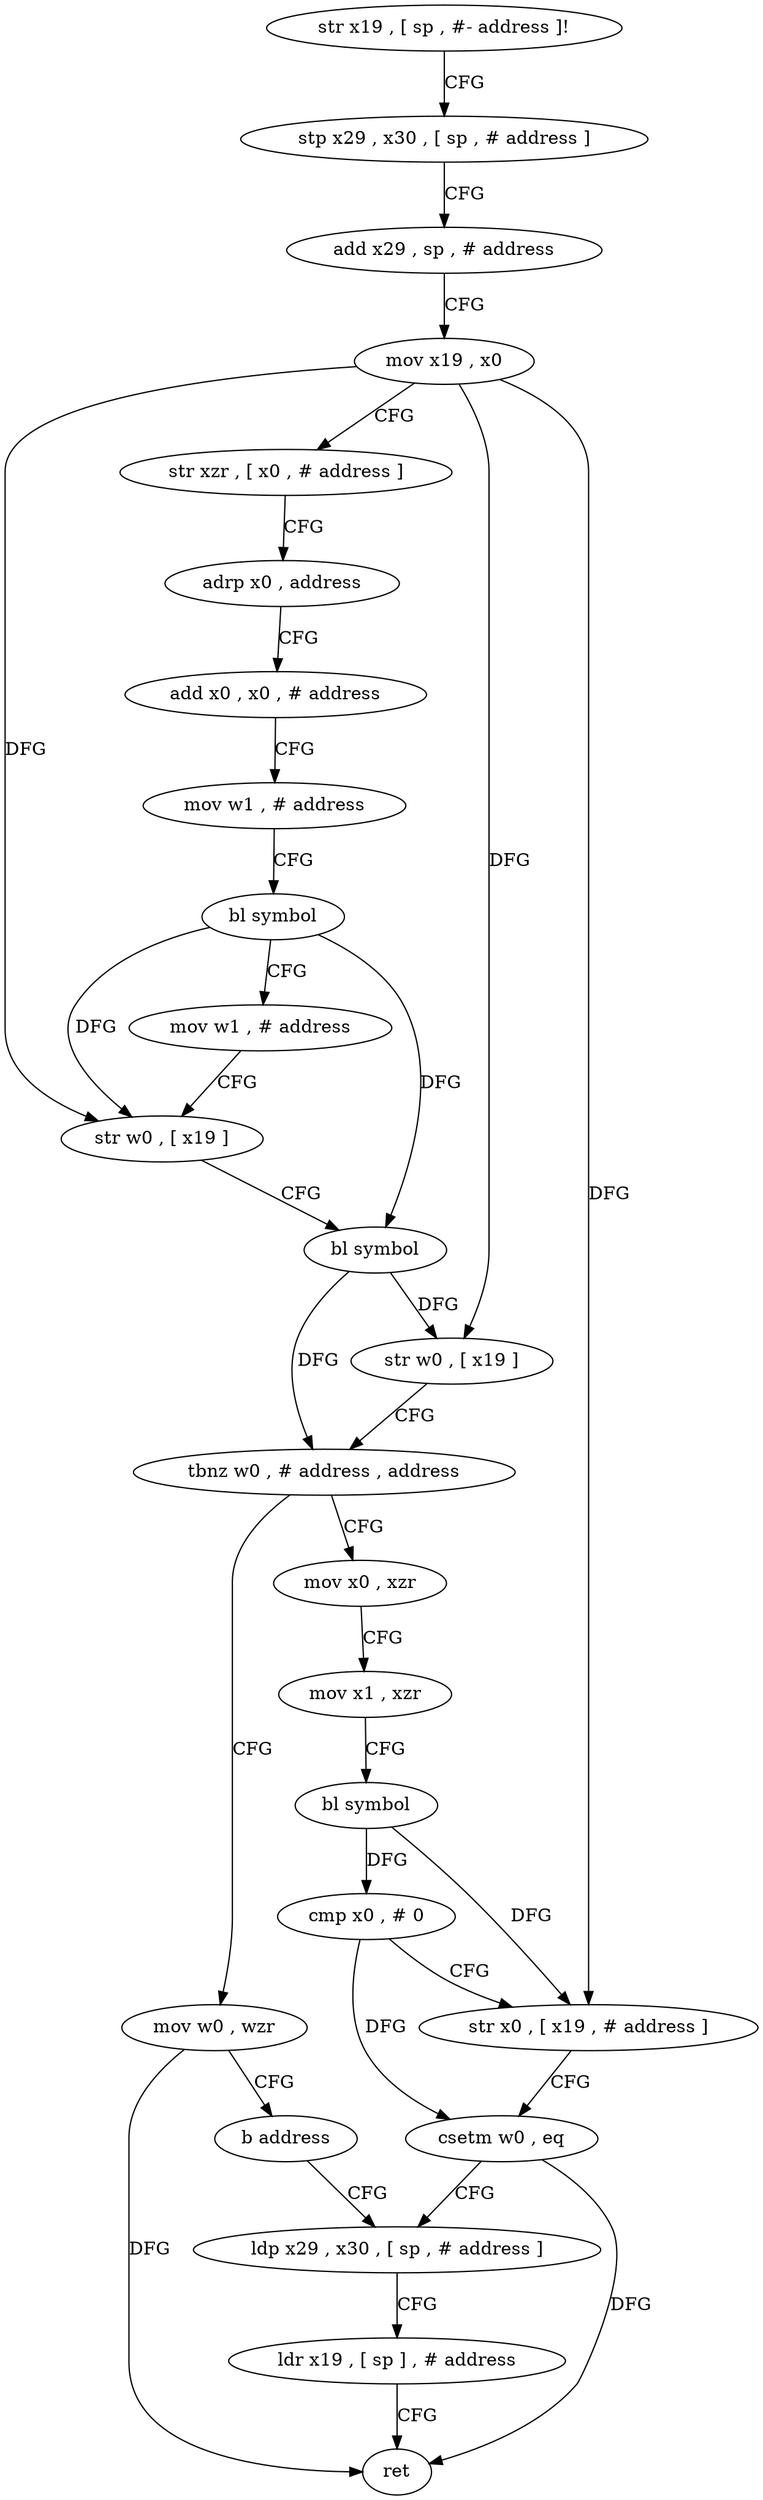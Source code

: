digraph "func" {
"238688" [label = "str x19 , [ sp , #- address ]!" ]
"238692" [label = "stp x29 , x30 , [ sp , # address ]" ]
"238696" [label = "add x29 , sp , # address" ]
"238700" [label = "mov x19 , x0" ]
"238704" [label = "str xzr , [ x0 , # address ]" ]
"238708" [label = "adrp x0 , address" ]
"238712" [label = "add x0 , x0 , # address" ]
"238716" [label = "mov w1 , # address" ]
"238720" [label = "bl symbol" ]
"238724" [label = "mov w1 , # address" ]
"238728" [label = "str w0 , [ x19 ]" ]
"238732" [label = "bl symbol" ]
"238736" [label = "str w0 , [ x19 ]" ]
"238740" [label = "tbnz w0 , # address , address" ]
"238752" [label = "mov x0 , xzr" ]
"238744" [label = "mov w0 , wzr" ]
"238756" [label = "mov x1 , xzr" ]
"238760" [label = "bl symbol" ]
"238764" [label = "cmp x0 , # 0" ]
"238768" [label = "str x0 , [ x19 , # address ]" ]
"238772" [label = "csetm w0 , eq" ]
"238776" [label = "ldp x29 , x30 , [ sp , # address ]" ]
"238748" [label = "b address" ]
"238780" [label = "ldr x19 , [ sp ] , # address" ]
"238784" [label = "ret" ]
"238688" -> "238692" [ label = "CFG" ]
"238692" -> "238696" [ label = "CFG" ]
"238696" -> "238700" [ label = "CFG" ]
"238700" -> "238704" [ label = "CFG" ]
"238700" -> "238728" [ label = "DFG" ]
"238700" -> "238736" [ label = "DFG" ]
"238700" -> "238768" [ label = "DFG" ]
"238704" -> "238708" [ label = "CFG" ]
"238708" -> "238712" [ label = "CFG" ]
"238712" -> "238716" [ label = "CFG" ]
"238716" -> "238720" [ label = "CFG" ]
"238720" -> "238724" [ label = "CFG" ]
"238720" -> "238728" [ label = "DFG" ]
"238720" -> "238732" [ label = "DFG" ]
"238724" -> "238728" [ label = "CFG" ]
"238728" -> "238732" [ label = "CFG" ]
"238732" -> "238736" [ label = "DFG" ]
"238732" -> "238740" [ label = "DFG" ]
"238736" -> "238740" [ label = "CFG" ]
"238740" -> "238752" [ label = "CFG" ]
"238740" -> "238744" [ label = "CFG" ]
"238752" -> "238756" [ label = "CFG" ]
"238744" -> "238748" [ label = "CFG" ]
"238744" -> "238784" [ label = "DFG" ]
"238756" -> "238760" [ label = "CFG" ]
"238760" -> "238764" [ label = "DFG" ]
"238760" -> "238768" [ label = "DFG" ]
"238764" -> "238768" [ label = "CFG" ]
"238764" -> "238772" [ label = "DFG" ]
"238768" -> "238772" [ label = "CFG" ]
"238772" -> "238776" [ label = "CFG" ]
"238772" -> "238784" [ label = "DFG" ]
"238776" -> "238780" [ label = "CFG" ]
"238748" -> "238776" [ label = "CFG" ]
"238780" -> "238784" [ label = "CFG" ]
}
